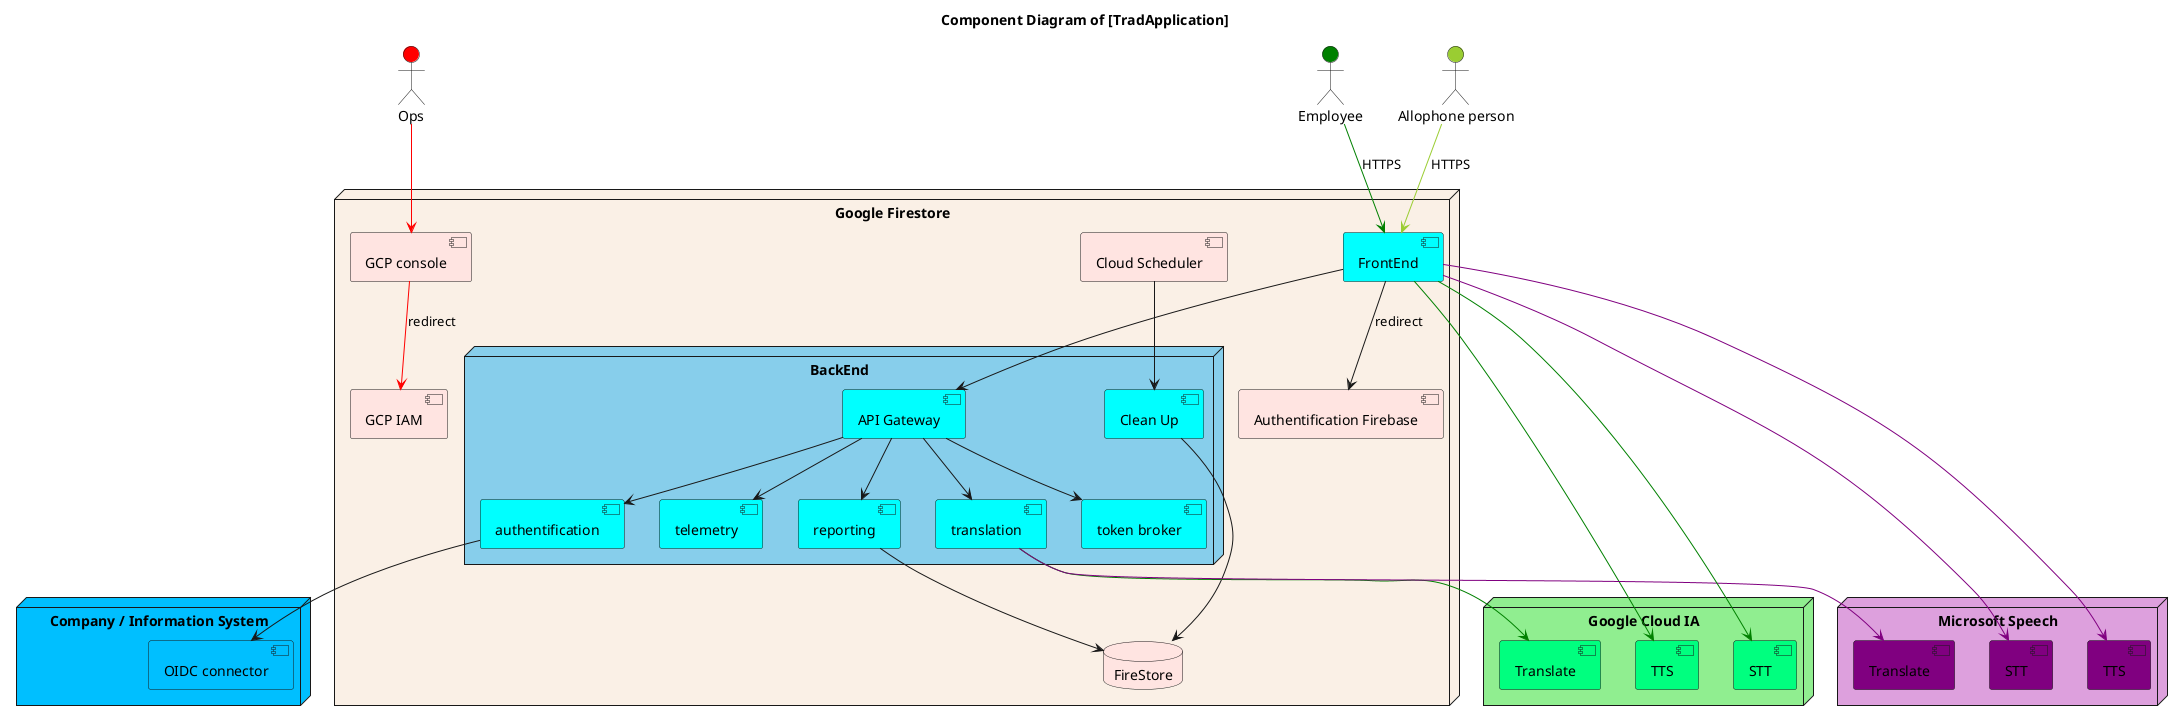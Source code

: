@startuml
Title "Component Diagram of [TradApplication]"

actor "Allophone person" as EXT_PEOPLE #yellowgreen
actor "Employee" as INT_PEOPLE #green
actor "Ops" as OPS #red

node "Google Firestore" #Linen {
  [FrontEnd] as FrontEnd #Cyan

  node "[BackEnd]" #skyblue  {
    [API Gateway] as API_GW #Cyan
    [authentification] as Auth #Cyan
    [telemetry] as telemetry #Cyan
    [translation] as translation #Cyan
    [reporting] as reporting #Cyan
    [token broker] as token_broker #Cyan
    [Clean Up] as clean_up #Cyan
  }

    [Authentification Firebase] as Authent_Firebase #MistyRose
    [GCP console] as GCP_console #MistyRose
    [GCP IAM] as GCP_IAM #MistyRose
    database "FireStore" as FireStore #MistyRose
    [Cloud Scheduler] as GCP_scheduler #MistyRose

    EXT_PEOPLE -[#yellowGreen]-> FrontEnd : HTTPS
    INT_PEOPLE -[#Green]-> FrontEnd : HTTPS
    FrontEnd --> Authent_Firebase: redirect

    FrontEnd --> API_GW
    API_GW --> telemetry
    API_GW --> reporting
    API_GW --> token_broker
    API_GW --> translation
    API_GW --> Auth

    reporting --> FireStore
    GCP_scheduler --> clean_up
    clean_up --> FireStore

    OPS -[#red]-> GCP_console
    GCP_console -[#red]-> GCP_IAM : redirect
}

node "Google Cloud IA" #LightGreen{
    [TTS] as google_TTS #SpringGreen
    [Translate] as google_Translate #SpringGreen
    [STT] as google_STT  #SpringGreen
}

node "Microsoft Speech" as MS_IA #Plum {
    [TTS] as ms_TTS #Purple
    [Translate] as ms_Translate #Purple
    [STT] as ms_STT #Purple
}

node "Company / Information System"  #DeepSkyBlue {
    [OIDC connector] as OIDc #DeepSkyBlue
}

Auth --> OIDc
FrontEnd -[#Green]-> google_TTS
FrontEnd -[#Purple]-> ms_TTS
translation -[#Green]-> google_Translate
translation -[#purple]-> ms_Translate
FrontEnd -[#Green]-> google_STT
FrontEnd -[#Purple]-> ms_STT

@enduml
